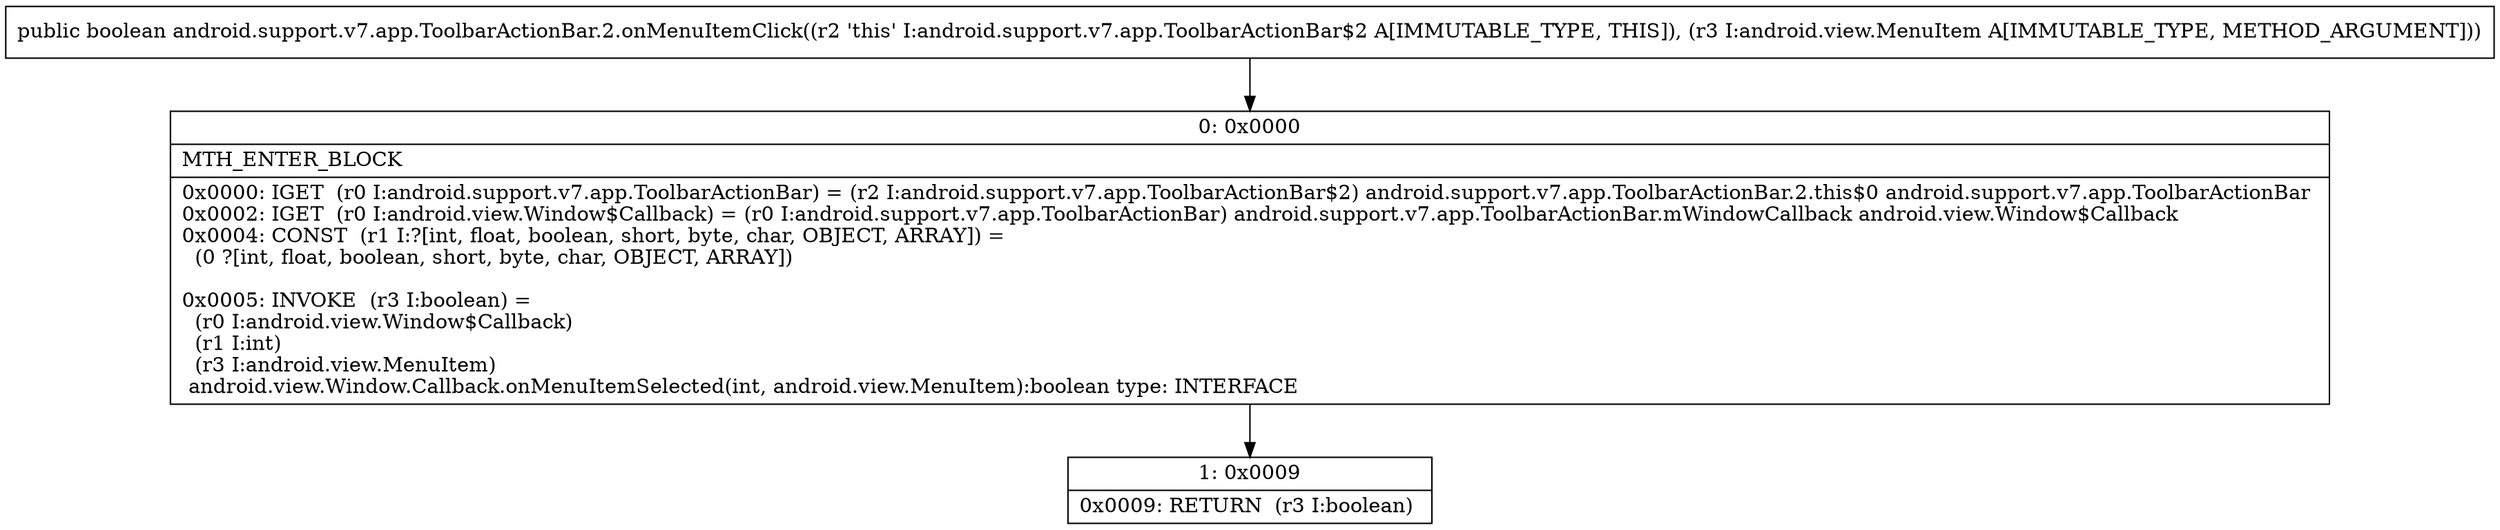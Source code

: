digraph "CFG forandroid.support.v7.app.ToolbarActionBar.2.onMenuItemClick(Landroid\/view\/MenuItem;)Z" {
Node_0 [shape=record,label="{0\:\ 0x0000|MTH_ENTER_BLOCK\l|0x0000: IGET  (r0 I:android.support.v7.app.ToolbarActionBar) = (r2 I:android.support.v7.app.ToolbarActionBar$2) android.support.v7.app.ToolbarActionBar.2.this$0 android.support.v7.app.ToolbarActionBar \l0x0002: IGET  (r0 I:android.view.Window$Callback) = (r0 I:android.support.v7.app.ToolbarActionBar) android.support.v7.app.ToolbarActionBar.mWindowCallback android.view.Window$Callback \l0x0004: CONST  (r1 I:?[int, float, boolean, short, byte, char, OBJECT, ARRAY]) = \l  (0 ?[int, float, boolean, short, byte, char, OBJECT, ARRAY])\l \l0x0005: INVOKE  (r3 I:boolean) = \l  (r0 I:android.view.Window$Callback)\l  (r1 I:int)\l  (r3 I:android.view.MenuItem)\l android.view.Window.Callback.onMenuItemSelected(int, android.view.MenuItem):boolean type: INTERFACE \l}"];
Node_1 [shape=record,label="{1\:\ 0x0009|0x0009: RETURN  (r3 I:boolean) \l}"];
MethodNode[shape=record,label="{public boolean android.support.v7.app.ToolbarActionBar.2.onMenuItemClick((r2 'this' I:android.support.v7.app.ToolbarActionBar$2 A[IMMUTABLE_TYPE, THIS]), (r3 I:android.view.MenuItem A[IMMUTABLE_TYPE, METHOD_ARGUMENT])) }"];
MethodNode -> Node_0;
Node_0 -> Node_1;
}

